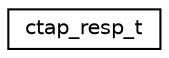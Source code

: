 digraph "Graphical Class Hierarchy"
{
 // LATEX_PDF_SIZE
  edge [fontname="Helvetica",fontsize="10",labelfontname="Helvetica",labelfontsize="10"];
  node [fontname="Helvetica",fontsize="10",shape=record];
  rankdir="LR";
  Node0 [label="ctap_resp_t",height=0.2,width=0.4,color="black", fillcolor="white", style="filled",URL="$structctap__resp__t.html",tooltip="CTAP response struct."];
}
